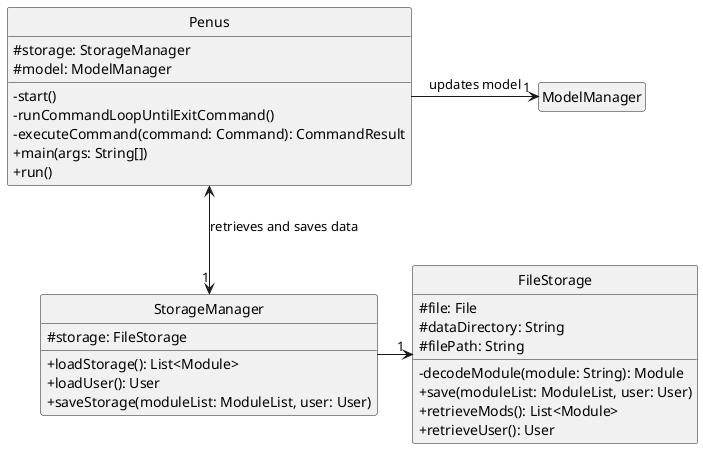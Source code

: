 @startuml
hide empty members
hide circle
skinparam classAttributeIconSize 0

class FileStorage {
    #file: File
    #dataDirectory: String
    #filePath: String
    -decodeModule(module: String): Module
    +save(moduleList: ModuleList, user: User)
    +retrieveMods(): List<Module>
    +retrieveUser(): User
}

class StorageManager {
    #storage: FileStorage
    +loadStorage(): List<Module>
    +loadUser(): User
    +saveStorage(moduleList: ModuleList, user: User)
}

class Penus {
    #storage: StorageManager
    #model: ModelManager
    -start()
    -runCommandLoopUntilExitCommand()
    -executeCommand(command: Command): CommandResult
    +main(args: String[])
    +run()
}

class ModelManager {}

StorageManager -right-> "1" FileStorage
Penus <-down-> "1" StorageManager: retrieves and saves data
Penus -right-> "1" ModelManager: updates model


@enduml